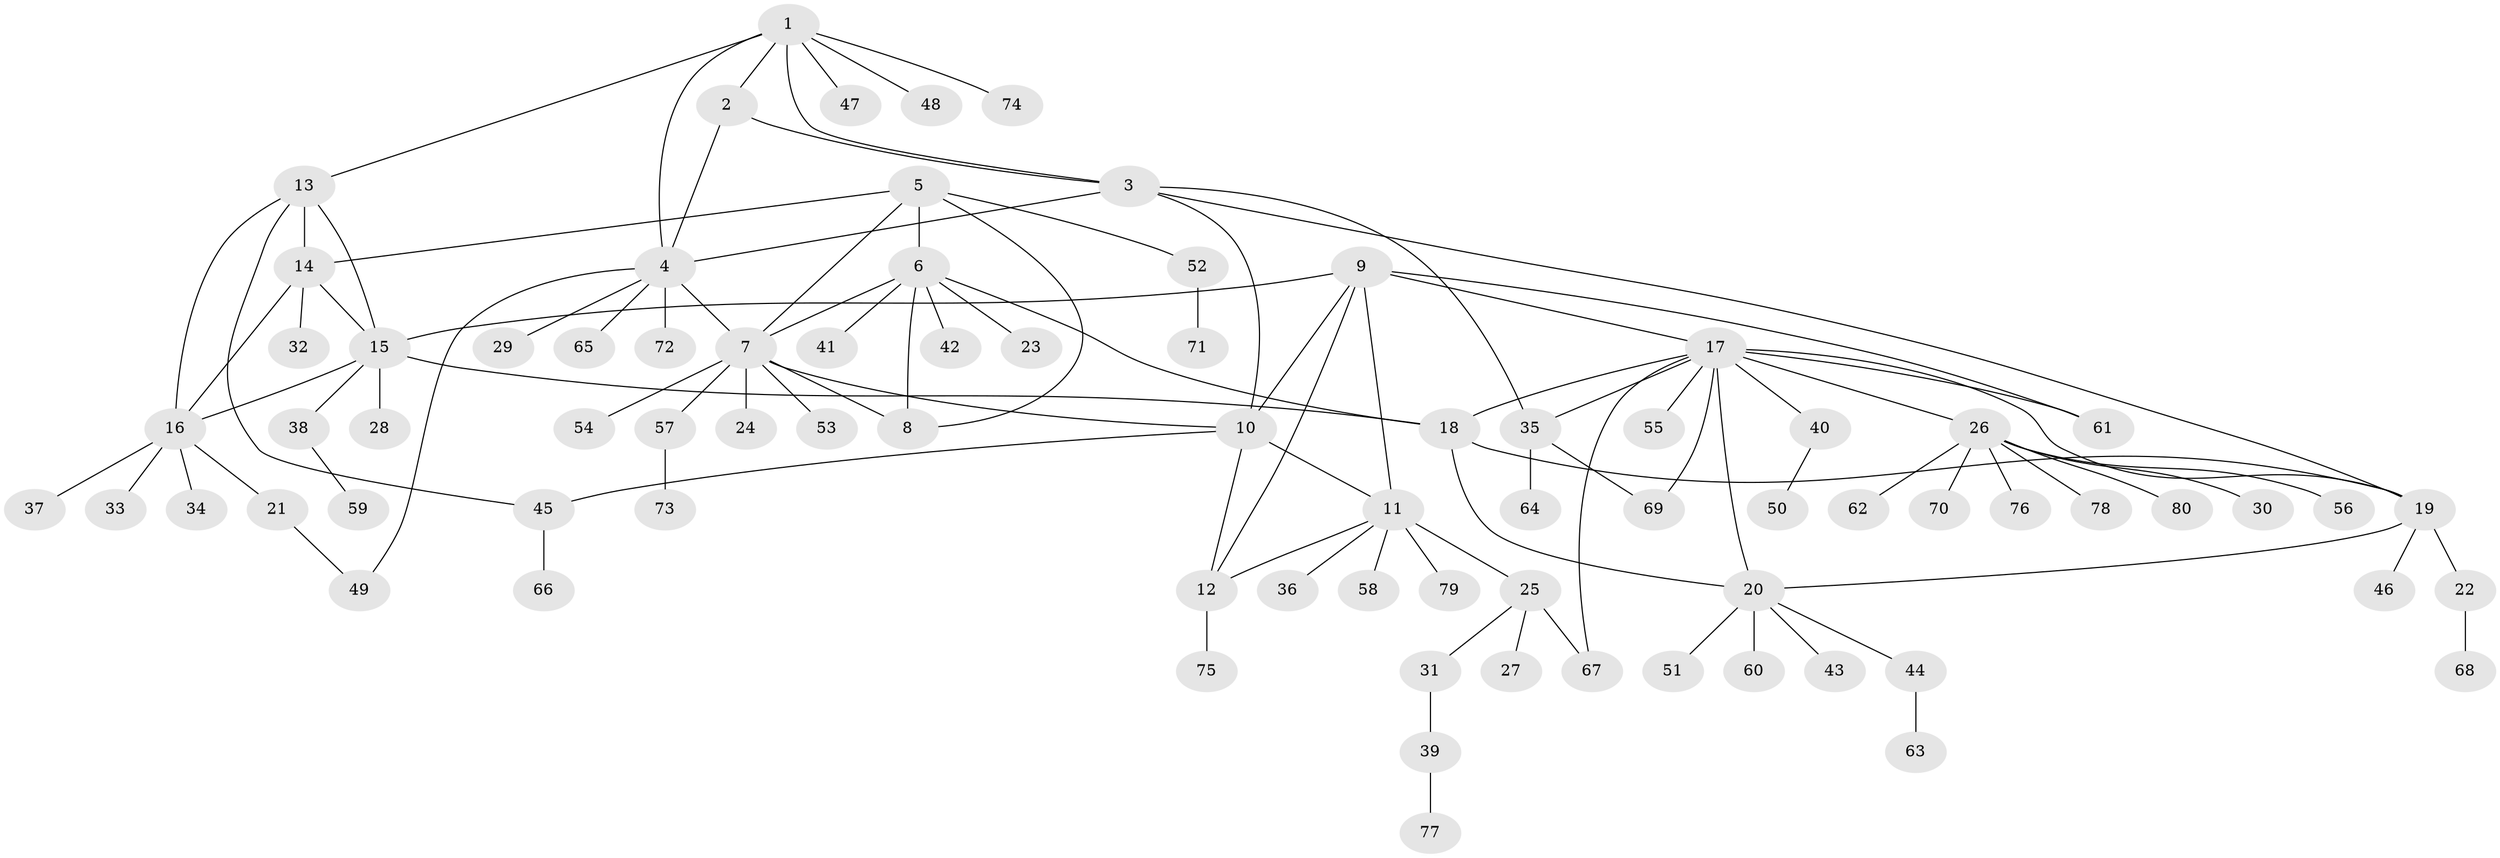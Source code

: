 // coarse degree distribution, {8: 0.041666666666666664, 2: 0.125, 6: 0.125, 1: 0.5416666666666666, 7: 0.041666666666666664, 4: 0.041666666666666664, 3: 0.08333333333333333}
// Generated by graph-tools (version 1.1) at 2025/19/03/04/25 18:19:51]
// undirected, 80 vertices, 106 edges
graph export_dot {
graph [start="1"]
  node [color=gray90,style=filled];
  1;
  2;
  3;
  4;
  5;
  6;
  7;
  8;
  9;
  10;
  11;
  12;
  13;
  14;
  15;
  16;
  17;
  18;
  19;
  20;
  21;
  22;
  23;
  24;
  25;
  26;
  27;
  28;
  29;
  30;
  31;
  32;
  33;
  34;
  35;
  36;
  37;
  38;
  39;
  40;
  41;
  42;
  43;
  44;
  45;
  46;
  47;
  48;
  49;
  50;
  51;
  52;
  53;
  54;
  55;
  56;
  57;
  58;
  59;
  60;
  61;
  62;
  63;
  64;
  65;
  66;
  67;
  68;
  69;
  70;
  71;
  72;
  73;
  74;
  75;
  76;
  77;
  78;
  79;
  80;
  1 -- 2;
  1 -- 3;
  1 -- 4;
  1 -- 13;
  1 -- 47;
  1 -- 48;
  1 -- 74;
  2 -- 3;
  2 -- 4;
  3 -- 4;
  3 -- 10;
  3 -- 19;
  3 -- 35;
  4 -- 7;
  4 -- 29;
  4 -- 49;
  4 -- 65;
  4 -- 72;
  5 -- 6;
  5 -- 7;
  5 -- 8;
  5 -- 14;
  5 -- 52;
  6 -- 7;
  6 -- 8;
  6 -- 18;
  6 -- 23;
  6 -- 41;
  6 -- 42;
  7 -- 8;
  7 -- 10;
  7 -- 24;
  7 -- 53;
  7 -- 54;
  7 -- 57;
  9 -- 10;
  9 -- 11;
  9 -- 12;
  9 -- 15;
  9 -- 17;
  9 -- 61;
  10 -- 11;
  10 -- 12;
  10 -- 45;
  11 -- 12;
  11 -- 25;
  11 -- 36;
  11 -- 58;
  11 -- 79;
  12 -- 75;
  13 -- 14;
  13 -- 15;
  13 -- 16;
  13 -- 45;
  14 -- 15;
  14 -- 16;
  14 -- 32;
  15 -- 16;
  15 -- 18;
  15 -- 28;
  15 -- 38;
  16 -- 21;
  16 -- 33;
  16 -- 34;
  16 -- 37;
  17 -- 18;
  17 -- 19;
  17 -- 20;
  17 -- 26;
  17 -- 35;
  17 -- 40;
  17 -- 55;
  17 -- 61;
  17 -- 67;
  17 -- 69;
  18 -- 19;
  18 -- 20;
  19 -- 20;
  19 -- 22;
  19 -- 46;
  20 -- 43;
  20 -- 44;
  20 -- 51;
  20 -- 60;
  21 -- 49;
  22 -- 68;
  25 -- 27;
  25 -- 31;
  25 -- 67;
  26 -- 30;
  26 -- 56;
  26 -- 62;
  26 -- 70;
  26 -- 76;
  26 -- 78;
  26 -- 80;
  31 -- 39;
  35 -- 64;
  35 -- 69;
  38 -- 59;
  39 -- 77;
  40 -- 50;
  44 -- 63;
  45 -- 66;
  52 -- 71;
  57 -- 73;
}
